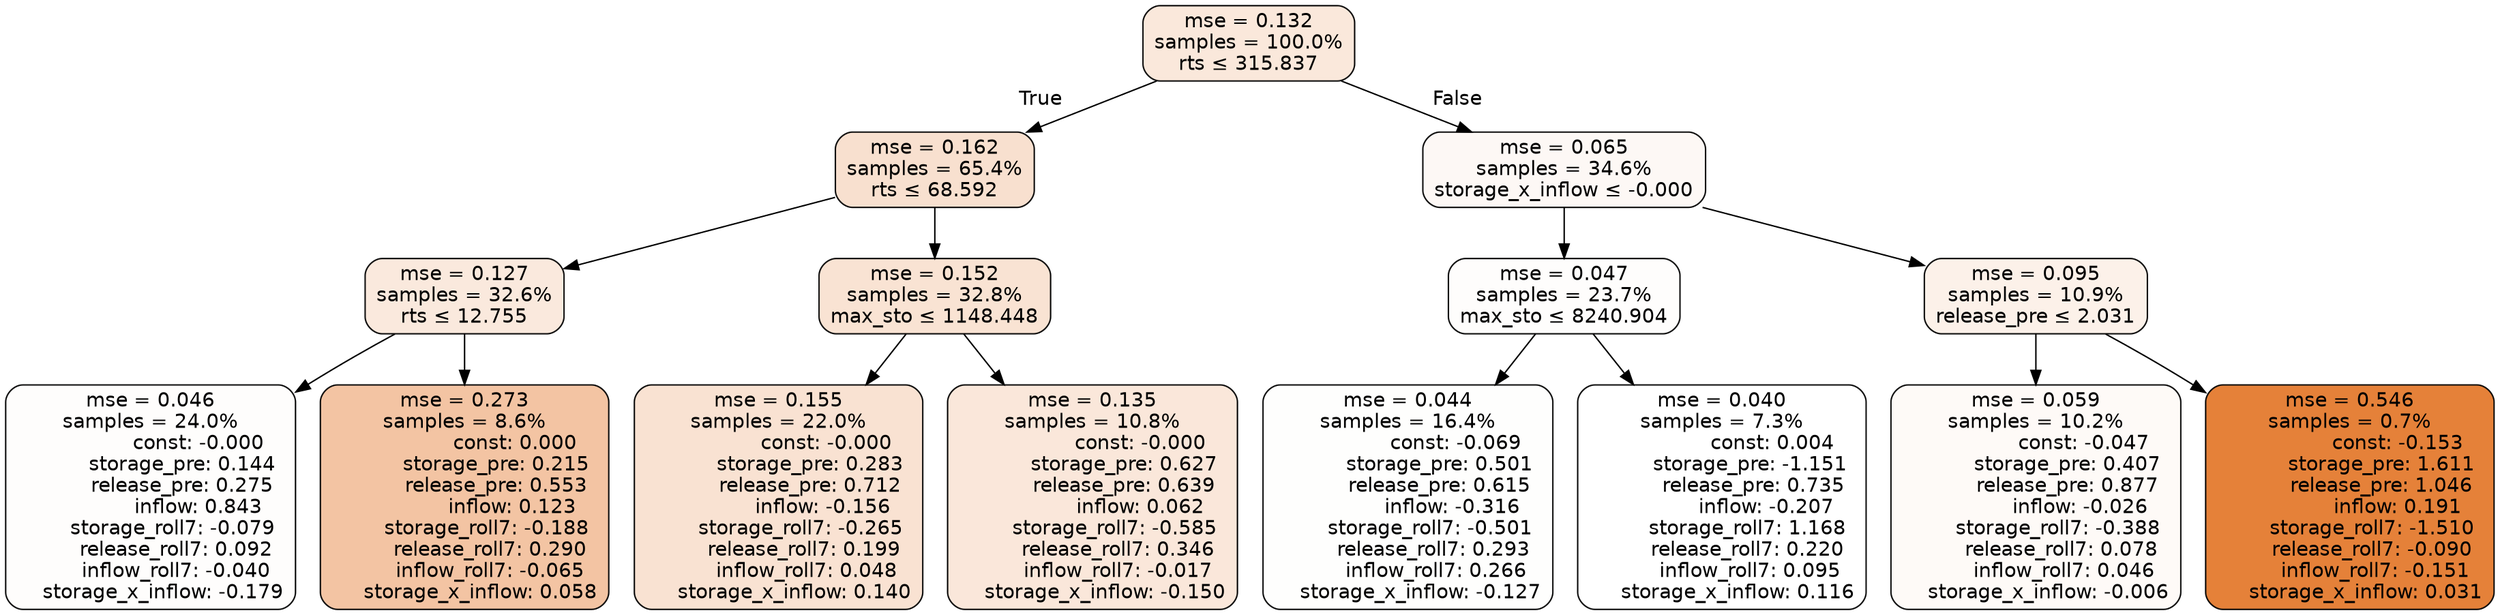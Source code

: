digraph tree {
bgcolor="transparent"
node [shape=rectangle, style="filled, rounded", color="black", fontname=helvetica] ;
edge [fontname=helvetica] ;
	"0" [label="mse = 0.132
samples = 100.0%
rts &le; 315.837", fillcolor="#fae8db"]
	"1" [label="mse = 0.162
samples = 65.4%
rts &le; 68.592", fillcolor="#f8e0cf"]
	"2" [label="mse = 0.127
samples = 32.6%
rts &le; 12.755", fillcolor="#fae9dd"]
	"3" [label="mse = 0.046
samples = 24.0%
               const: -0.000
          storage_pre: 0.144
          release_pre: 0.275
               inflow: 0.843
       storage_roll7: -0.079
        release_roll7: 0.092
        inflow_roll7: -0.040
    storage_x_inflow: -0.179", fillcolor="#fefdfc"]
	"4" [label="mse = 0.273
samples = 8.6%
                const: 0.000
          storage_pre: 0.215
          release_pre: 0.553
               inflow: 0.123
       storage_roll7: -0.188
        release_roll7: 0.290
        inflow_roll7: -0.065
     storage_x_inflow: 0.058", fillcolor="#f3c4a3"]
	"5" [label="mse = 0.152
samples = 32.8%
max_sto &le; 1148.448", fillcolor="#f9e3d3"]
	"6" [label="mse = 0.155
samples = 22.0%
               const: -0.000
          storage_pre: 0.283
          release_pre: 0.712
              inflow: -0.156
       storage_roll7: -0.265
        release_roll7: 0.199
         inflow_roll7: 0.048
     storage_x_inflow: 0.140", fillcolor="#f9e2d2"]
	"7" [label="mse = 0.135
samples = 10.8%
               const: -0.000
          storage_pre: 0.627
          release_pre: 0.639
               inflow: 0.062
       storage_roll7: -0.585
        release_roll7: 0.346
        inflow_roll7: -0.017
    storage_x_inflow: -0.150", fillcolor="#fae7da"]
	"8" [label="mse = 0.065
samples = 34.6%
storage_x_inflow &le; -0.000", fillcolor="#fdf8f5"]
	"9" [label="mse = 0.047
samples = 23.7%
max_sto &le; 8240.904", fillcolor="#fefdfc"]
	"10" [label="mse = 0.044
samples = 16.4%
               const: -0.069
          storage_pre: 0.501
          release_pre: 0.615
              inflow: -0.316
       storage_roll7: -0.501
        release_roll7: 0.293
         inflow_roll7: 0.266
    storage_x_inflow: -0.127", fillcolor="#fefefd"]
	"11" [label="mse = 0.040
samples = 7.3%
                const: 0.004
         storage_pre: -1.151
          release_pre: 0.735
              inflow: -0.207
        storage_roll7: 1.168
        release_roll7: 0.220
         inflow_roll7: 0.095
     storage_x_inflow: 0.116", fillcolor="#ffffff"]
	"12" [label="mse = 0.095
samples = 10.9%
release_pre &le; 2.031", fillcolor="#fcf1e9"]
	"13" [label="mse = 0.059
samples = 10.2%
               const: -0.047
          storage_pre: 0.407
          release_pre: 0.877
              inflow: -0.026
       storage_roll7: -0.388
        release_roll7: 0.078
         inflow_roll7: 0.046
    storage_x_inflow: -0.006", fillcolor="#fefaf7"]
	"14" [label="mse = 0.546
samples = 0.7%
               const: -0.153
          storage_pre: 1.611
          release_pre: 1.046
               inflow: 0.191
       storage_roll7: -1.510
       release_roll7: -0.090
        inflow_roll7: -0.151
     storage_x_inflow: 0.031", fillcolor="#e58139"]

	"0" -> "1" [labeldistance=2.5, labelangle=45, headlabel="True"]
	"1" -> "2"
	"2" -> "3"
	"2" -> "4"
	"1" -> "5"
	"5" -> "6"
	"5" -> "7"
	"0" -> "8" [labeldistance=2.5, labelangle=-45, headlabel="False"]
	"8" -> "9"
	"9" -> "10"
	"9" -> "11"
	"8" -> "12"
	"12" -> "13"
	"12" -> "14"
}